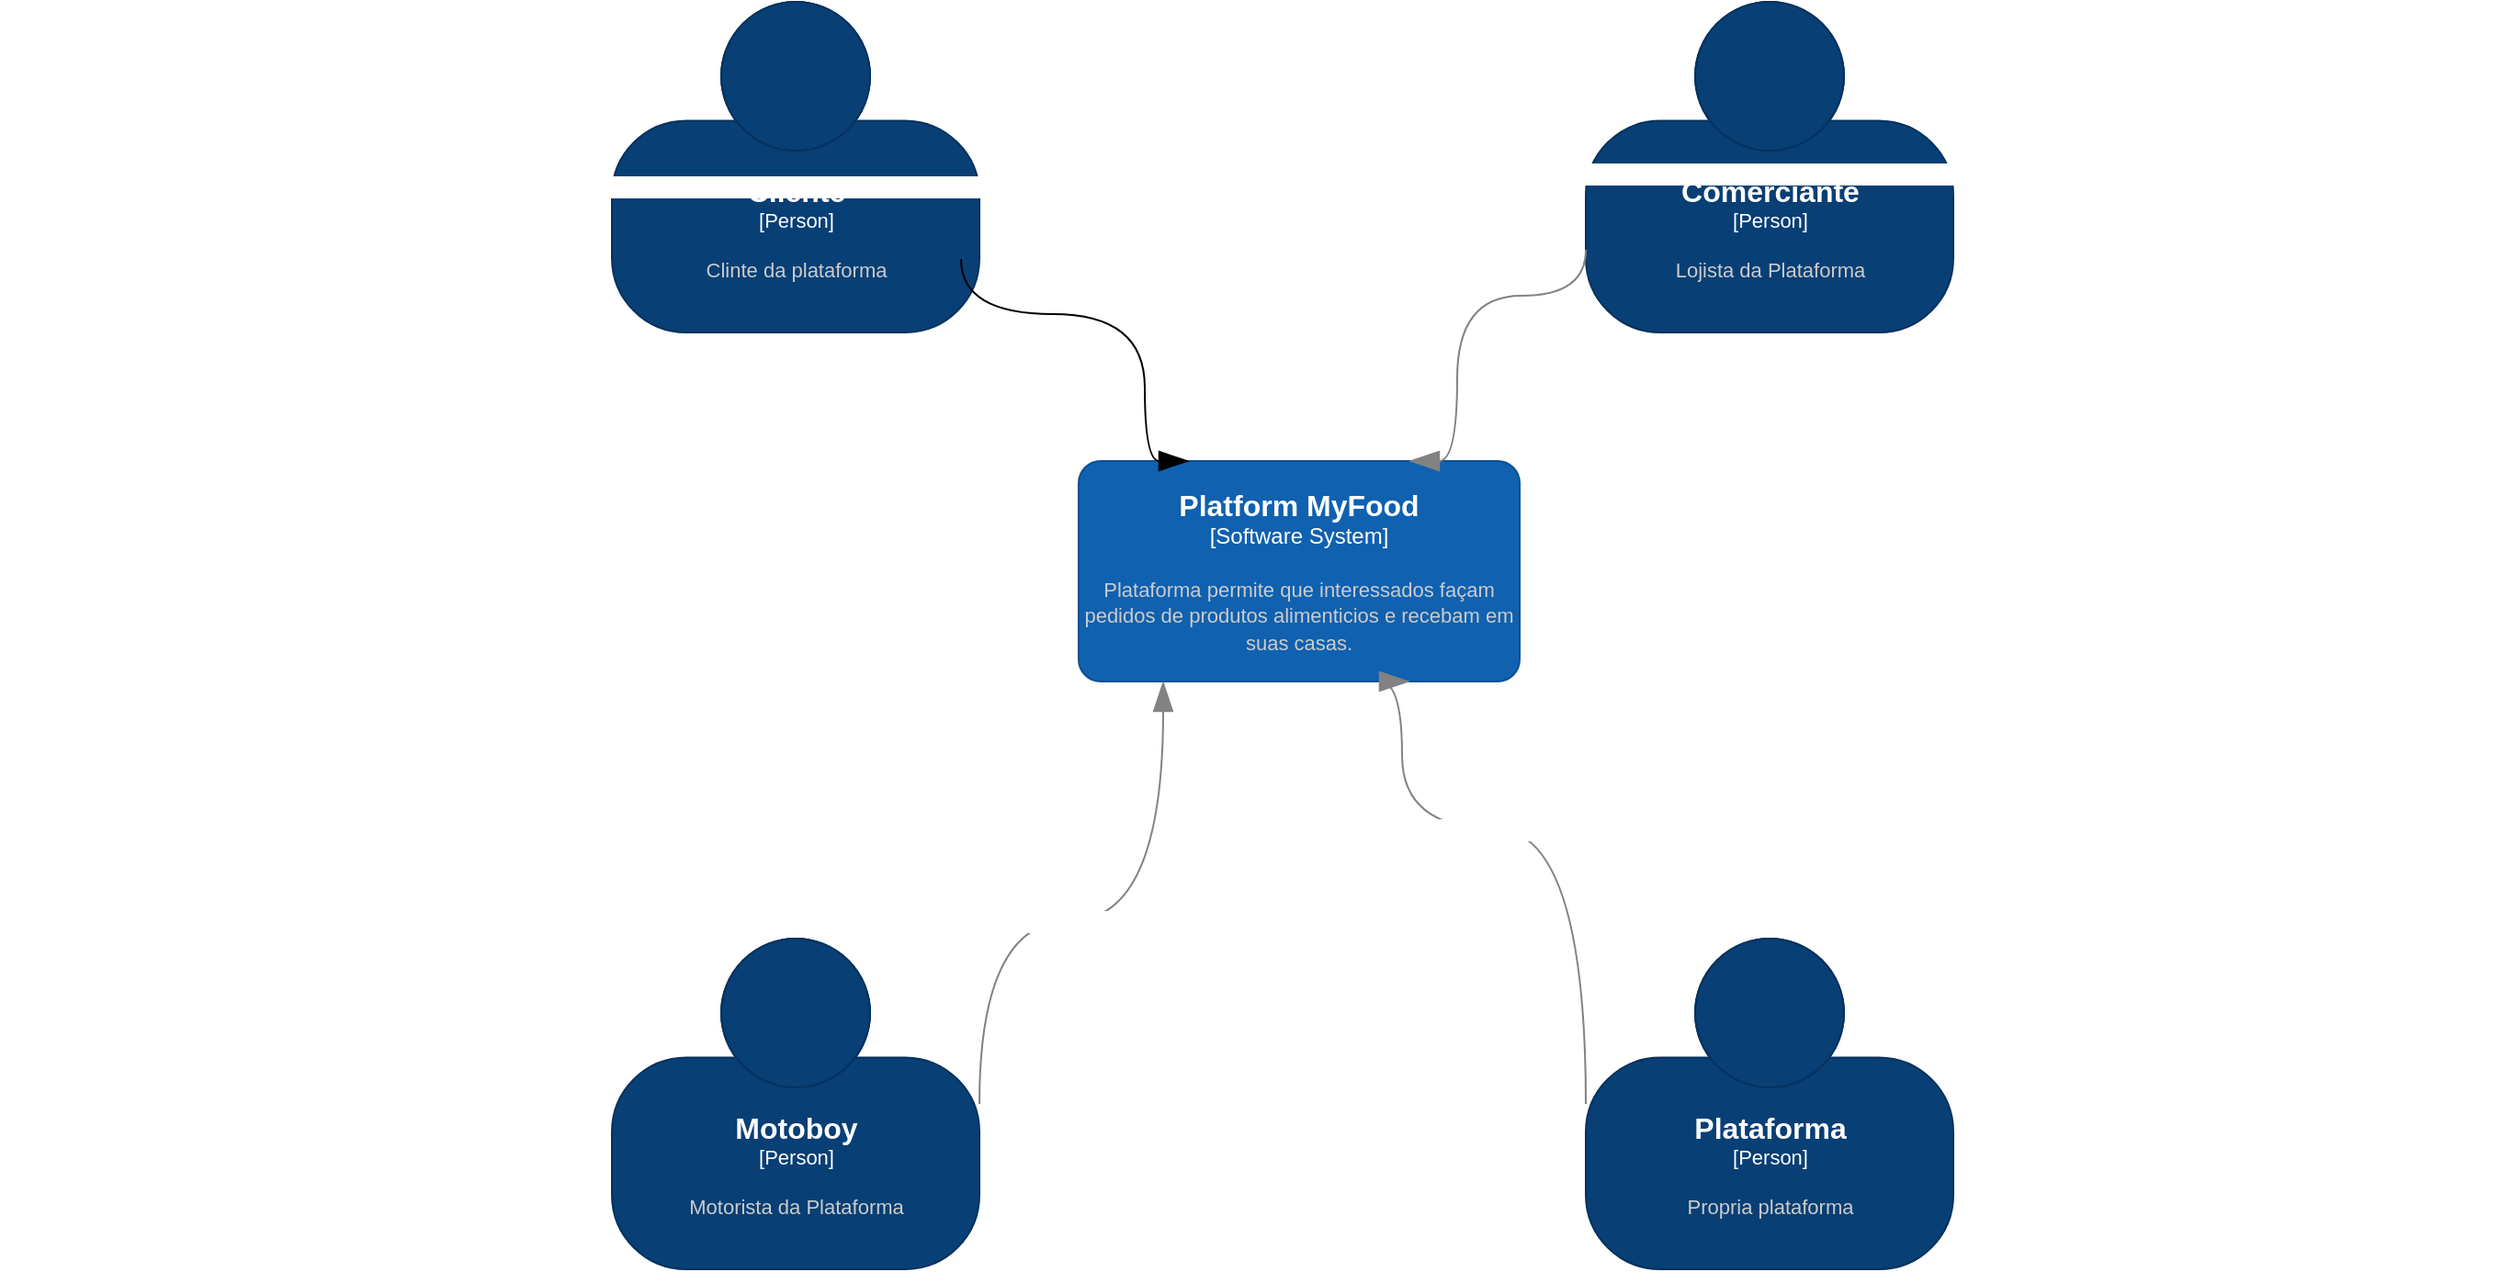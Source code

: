 <mxfile>
    <diagram id="DdC7v0-sf0cuAMHUImkT" name="Sistema">
        <mxGraphModel dx="3184" dy="1877" grid="1" gridSize="10" guides="1" tooltips="1" connect="1" arrows="1" fold="1" page="1" pageScale="1" pageWidth="827" pageHeight="1169" math="0" shadow="0">
            <root>
                <mxCell id="dlyR38uP12VQZ94YJn3X-0"/>
                <mxCell id="dlyR38uP12VQZ94YJn3X-1" parent="dlyR38uP12VQZ94YJn3X-0"/>
                <object placeholders="1" c4Name="Platform MyFood" c4Type="Software System" c4Description="Plataforma permite que interessados façam pedidos de produtos alimenticios e recebam em suas casas." label="&lt;font style=&quot;font-size: 16px&quot;&gt;&lt;b&gt;%c4Name%&lt;/b&gt;&lt;/font&gt;&lt;div&gt;[%c4Type%]&lt;/div&gt;&lt;br&gt;&lt;div&gt;&lt;font style=&quot;font-size: 11px&quot;&gt;&lt;font color=&quot;#cccccc&quot;&gt;%c4Description%&lt;/font&gt;&lt;/div&gt;" id="Ip9fUzfQ8XZklSCMSeMm-0">
                    <mxCell style="rounded=1;whiteSpace=wrap;html=1;labelBackgroundColor=none;fillColor=#1061B0;fontColor=#ffffff;align=center;arcSize=10;strokeColor=#0D5091;metaEdit=1;resizable=0;points=[[0.25,0,0],[0.5,0,0],[0.75,0,0],[1,0.25,0],[1,0.5,0],[1,0.75,0],[0.75,1,0],[0.5,1,0],[0.25,1,0],[0,0.75,0],[0,0.5,0],[0,0.25,0]];" vertex="1" parent="dlyR38uP12VQZ94YJn3X-1">
                        <mxGeometry x="294" y="290" width="240" height="120" as="geometry"/>
                    </mxCell>
                </object>
                <object placeholders="1" c4Name="Cliente " c4Type="Person" c4Description="Clinte da plataforma " label="&lt;font style=&quot;font-size: 16px&quot;&gt;&lt;b&gt;%c4Name%&lt;/b&gt;&lt;/font&gt;&lt;div&gt;[%c4Type%]&lt;/div&gt;&lt;br&gt;&lt;div&gt;&lt;font style=&quot;font-size: 11px&quot;&gt;&lt;font color=&quot;#cccccc&quot;&gt;%c4Description%&lt;/font&gt;&lt;/div&gt;" id="Ip9fUzfQ8XZklSCMSeMm-1">
                    <mxCell style="html=1;fontSize=11;dashed=0;whitespace=wrap;fillColor=#083F75;strokeColor=#06315C;fontColor=#ffffff;shape=mxgraph.c4.person2;align=center;metaEdit=1;points=[[0.5,0,0],[1,0.5,0],[1,0.75,0],[0.75,1,0],[0.5,1,0],[0.25,1,0],[0,0.75,0],[0,0.5,0]];resizable=0;" vertex="1" parent="dlyR38uP12VQZ94YJn3X-1">
                        <mxGeometry x="40" y="40" width="200" height="180" as="geometry"/>
                    </mxCell>
                </object>
                <object placeholders="1" c4Name="Comerciante" c4Type="Person" c4Description="Lojista da Plataforma" label="&lt;font style=&quot;font-size: 16px&quot;&gt;&lt;b&gt;%c4Name%&lt;/b&gt;&lt;/font&gt;&lt;div&gt;[%c4Type%]&lt;/div&gt;&lt;br&gt;&lt;div&gt;&lt;font style=&quot;font-size: 11px&quot;&gt;&lt;font color=&quot;#cccccc&quot;&gt;%c4Description%&lt;/font&gt;&lt;/div&gt;" id="Ip9fUzfQ8XZklSCMSeMm-2">
                    <mxCell style="html=1;fontSize=11;dashed=0;whitespace=wrap;fillColor=#083F75;strokeColor=#06315C;fontColor=#ffffff;shape=mxgraph.c4.person2;align=center;metaEdit=1;points=[[0.5,0,0],[1,0.5,0],[1,0.75,0],[0.75,1,0],[0.5,1,0],[0.25,1,0],[0,0.75,0],[0,0.5,0]];resizable=0;" vertex="1" parent="dlyR38uP12VQZ94YJn3X-1">
                        <mxGeometry x="570" y="40" width="200" height="180" as="geometry"/>
                    </mxCell>
                </object>
                <object placeholders="1" c4Name="Motoboy" c4Type="Person" c4Description="Motorista da Plataforma" label="&lt;font style=&quot;font-size: 16px&quot;&gt;&lt;b&gt;%c4Name%&lt;/b&gt;&lt;/font&gt;&lt;div&gt;[%c4Type%]&lt;/div&gt;&lt;br&gt;&lt;div&gt;&lt;font style=&quot;font-size: 11px&quot;&gt;&lt;font color=&quot;#cccccc&quot;&gt;%c4Description%&lt;/font&gt;&lt;/div&gt;" id="Ip9fUzfQ8XZklSCMSeMm-3">
                    <mxCell style="html=1;fontSize=11;dashed=0;whitespace=wrap;fillColor=#083F75;strokeColor=#06315C;fontColor=#ffffff;shape=mxgraph.c4.person2;align=center;metaEdit=1;points=[[0.5,0,0],[1,0.5,0],[1,0.75,0],[0.75,1,0],[0.5,1,0],[0.25,1,0],[0,0.75,0],[0,0.5,0]];resizable=0;" vertex="1" parent="dlyR38uP12VQZ94YJn3X-1">
                        <mxGeometry x="40" y="550" width="200" height="180" as="geometry"/>
                    </mxCell>
                </object>
                <object placeholders="1" c4Name="Plataforma " c4Type="Person" c4Description="Propria plataforma" label="&lt;font style=&quot;font-size: 16px&quot;&gt;&lt;b&gt;%c4Name%&lt;/b&gt;&lt;/font&gt;&lt;div&gt;[%c4Type%]&lt;/div&gt;&lt;br&gt;&lt;div&gt;&lt;font style=&quot;font-size: 11px&quot;&gt;&lt;font color=&quot;#cccccc&quot;&gt;%c4Description%&lt;/font&gt;&lt;/div&gt;" id="Ip9fUzfQ8XZklSCMSeMm-4">
                    <mxCell style="html=1;fontSize=11;dashed=0;whitespace=wrap;fillColor=#083F75;strokeColor=#06315C;fontColor=#ffffff;shape=mxgraph.c4.person2;align=center;metaEdit=1;points=[[0.5,0,0],[1,0.5,0],[1,0.75,0],[0.75,1,0],[0.5,1,0],[0.25,1,0],[0,0.75,0],[0,0.5,0]];resizable=0;" vertex="1" parent="dlyR38uP12VQZ94YJn3X-1">
                        <mxGeometry x="570" y="550" width="200" height="180" as="geometry"/>
                    </mxCell>
                </object>
                <object placeholders="1" c4Type="Relationship" c4Description="Vender os produtos, Solicitar coleta de Pedidos (Caso não possuo motoboy), Acompanhar Pedidos, Relatorios de Vendas" label="&lt;div style=&quot;text-align: left&quot;&gt;&lt;div style=&quot;text-align: center&quot;&gt;&lt;b&gt;%c4Description%&lt;/b&gt;&lt;/div&gt;" id="Ip9fUzfQ8XZklSCMSeMm-8">
                    <mxCell style="endArrow=blockThin;html=1;fontSize=10;fontColor=#FFF;strokeWidth=1;endFill=1;strokeColor=#828282;elbow=vertical;metaEdit=1;endSize=14;startSize=14;jumpStyle=arc;jumpSize=16;rounded=0;edgeStyle=orthogonalEdgeStyle;curved=1;entryX=0.75;entryY=0;entryDx=0;entryDy=0;entryPerimeter=0;exitX=0;exitY=0.75;exitDx=0;exitDy=0;exitPerimeter=0;" edge="1" parent="dlyR38uP12VQZ94YJn3X-1" source="Ip9fUzfQ8XZklSCMSeMm-2" target="Ip9fUzfQ8XZklSCMSeMm-0">
                        <mxGeometry x="-1" y="117" width="240" relative="1" as="geometry">
                            <mxPoint x="240" y="190" as="sourcePoint"/>
                            <mxPoint x="364" y="300" as="targetPoint"/>
                            <Array as="points">
                                <mxPoint x="500" y="200"/>
                            </Array>
                            <mxPoint x="90" y="-42" as="offset"/>
                        </mxGeometry>
                    </mxCell>
                </object>
                <object placeholders="1" c4Type="Relationship" c4Description="Receber notificação de Coleta de Pedidos, Visualizar Remetente/Destino do Pedido, Coletar Pedido, Entregar Pedido" label="&lt;div style=&quot;text-align: left&quot;&gt;&lt;div style=&quot;text-align: center&quot;&gt;&lt;b&gt;%c4Description%&lt;/b&gt;&lt;/div&gt;" id="Ip9fUzfQ8XZklSCMSeMm-10">
                    <mxCell style="endArrow=blockThin;html=1;fontSize=10;fontColor=#FFF;strokeWidth=1;endFill=1;strokeColor=#828282;elbow=vertical;metaEdit=1;endSize=14;startSize=14;jumpStyle=arc;jumpSize=16;rounded=0;edgeStyle=orthogonalEdgeStyle;curved=1;exitX=1;exitY=0.5;exitDx=0;exitDy=0;exitPerimeter=0;" edge="1" parent="dlyR38uP12VQZ94YJn3X-1" source="Ip9fUzfQ8XZklSCMSeMm-3">
                        <mxGeometry width="240" relative="1" as="geometry">
                            <mxPoint x="170" y="480" as="sourcePoint"/>
                            <mxPoint x="340" y="410" as="targetPoint"/>
                            <Array as="points">
                                <mxPoint x="340" y="540"/>
                            </Array>
                        </mxGeometry>
                    </mxCell>
                </object>
                <object placeholders="1" c4Type="Relationship" c4Description="Disponibilizar Assinaturas, Conceder Beneficios por Assinatura" label="&lt;div style=&quot;text-align: left&quot;&gt;&lt;div style=&quot;text-align: center&quot;&gt;&lt;b&gt;%c4Description%&lt;/b&gt;&lt;/div&gt;" id="Ip9fUzfQ8XZklSCMSeMm-11">
                    <mxCell style="endArrow=blockThin;html=1;fontSize=10;fontColor=#FFF;strokeWidth=1;endFill=1;strokeColor=#828282;elbow=vertical;metaEdit=1;endSize=14;startSize=14;jumpStyle=arc;jumpSize=16;rounded=0;edgeStyle=orthogonalEdgeStyle;curved=1;entryX=0.75;entryY=1;entryDx=0;entryDy=0;entryPerimeter=0;exitX=0;exitY=0.5;exitDx=0;exitDy=0;exitPerimeter=0;" edge="1" parent="dlyR38uP12VQZ94YJn3X-1" source="Ip9fUzfQ8XZklSCMSeMm-4" target="Ip9fUzfQ8XZklSCMSeMm-0">
                        <mxGeometry width="240" relative="1" as="geometry">
                            <mxPoint x="250" y="695.0" as="sourcePoint"/>
                            <mxPoint x="364" y="420" as="targetPoint"/>
                            <Array as="points">
                                <mxPoint x="470" y="490"/>
                            </Array>
                        </mxGeometry>
                    </mxCell>
                </object>
                <object c4Type="Relationship" c4Description="Visualizar Produtos, Colocar Produtos no Carrinho, Efetuar um Pedido, Acompanhar Pedidos, Receber um Pedido, Avaliar o Pedido" label="&lt;div style=&quot;text-align: left&quot;&gt;&lt;div style=&quot;text-align: center&quot;&gt;&lt;b&gt;%c4Description%&lt;/b&gt;&lt;/div&gt;" placeholders="1" id="Ip9fUzfQ8XZklSCMSeMm-5">
                    <mxCell style="endArrow=blockThin;html=1;fontSize=10;fontColor=#FFF;strokeWidth=1;endFill=1;strokeColor=#000000;elbow=vertical;metaEdit=1;endSize=14;startSize=14;jumpStyle=arc;jumpSize=16;rounded=0;edgeStyle=orthogonalEdgeStyle;curved=1;entryX=0.25;entryY=0;entryDx=0;entryDy=0;entryPerimeter=0;fillColor=#99CCFF;shadow=0;" edge="1" parent="dlyR38uP12VQZ94YJn3X-1" target="Ip9fUzfQ8XZklSCMSeMm-0">
                        <mxGeometry x="-1" y="-120" width="240" relative="1" as="geometry">
                            <mxPoint x="230" y="180" as="sourcePoint"/>
                            <mxPoint x="470" y="180" as="targetPoint"/>
                            <Array as="points">
                                <mxPoint x="330" y="210"/>
                            </Array>
                            <mxPoint x="-90" y="-40" as="offset"/>
                        </mxGeometry>
                    </mxCell>
                </object>
            </root>
        </mxGraphModel>
    </diagram>
</mxfile>